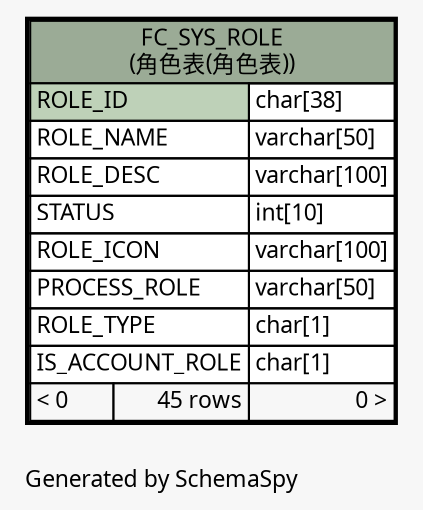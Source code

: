 // dot 2.26.0 on Linux 2.6.32-504.8.1.el6.x86_64
// SchemaSpy rev Unknown
digraph "oneDegreeRelationshipsDiagram" {
  graph [
    rankdir="RL"
    bgcolor="#f7f7f7"
    label="\nGenerated by SchemaSpy"
    labeljust="l"
    nodesep="0.18"
    ranksep="0.46"
    fontname="Microsoft YaHei"
    fontsize="11"
  ];
  node [
    fontname="Microsoft YaHei"
    fontsize="11"
    shape="plaintext"
  ];
  edge [
    arrowsize="0.8"
  ];
  "FC_SYS_ROLE" [
    label=<
    <TABLE BORDER="2" CELLBORDER="1" CELLSPACING="0" BGCOLOR="#ffffff">
      <TR><TD COLSPAN="3" BGCOLOR="#9bab96" ALIGN="CENTER">FC_SYS_ROLE<br/>(角色表(角色表))</TD></TR>
      <TR><TD PORT="ROLE_ID" COLSPAN="2" BGCOLOR="#bed1b8" ALIGN="LEFT">ROLE_ID</TD><TD PORT="ROLE_ID.type" ALIGN="LEFT">char[38]</TD></TR>
      <TR><TD PORT="ROLE_NAME" COLSPAN="2" ALIGN="LEFT">ROLE_NAME</TD><TD PORT="ROLE_NAME.type" ALIGN="LEFT">varchar[50]</TD></TR>
      <TR><TD PORT="ROLE_DESC" COLSPAN="2" ALIGN="LEFT">ROLE_DESC</TD><TD PORT="ROLE_DESC.type" ALIGN="LEFT">varchar[100]</TD></TR>
      <TR><TD PORT="STATUS" COLSPAN="2" ALIGN="LEFT">STATUS</TD><TD PORT="STATUS.type" ALIGN="LEFT">int[10]</TD></TR>
      <TR><TD PORT="ROLE_ICON" COLSPAN="2" ALIGN="LEFT">ROLE_ICON</TD><TD PORT="ROLE_ICON.type" ALIGN="LEFT">varchar[100]</TD></TR>
      <TR><TD PORT="PROCESS_ROLE" COLSPAN="2" ALIGN="LEFT">PROCESS_ROLE</TD><TD PORT="PROCESS_ROLE.type" ALIGN="LEFT">varchar[50]</TD></TR>
      <TR><TD PORT="ROLE_TYPE" COLSPAN="2" ALIGN="LEFT">ROLE_TYPE</TD><TD PORT="ROLE_TYPE.type" ALIGN="LEFT">char[1]</TD></TR>
      <TR><TD PORT="IS_ACCOUNT_ROLE" COLSPAN="2" ALIGN="LEFT">IS_ACCOUNT_ROLE</TD><TD PORT="IS_ACCOUNT_ROLE.type" ALIGN="LEFT">char[1]</TD></TR>
      <TR><TD ALIGN="LEFT" BGCOLOR="#f7f7f7">&lt; 0</TD><TD ALIGN="RIGHT" BGCOLOR="#f7f7f7">45 rows</TD><TD ALIGN="RIGHT" BGCOLOR="#f7f7f7">0 &gt;</TD></TR>
    </TABLE>>
    URL="FC_SYS_ROLE.html"
    tooltip="FC_SYS_ROLE"
  ];
}
